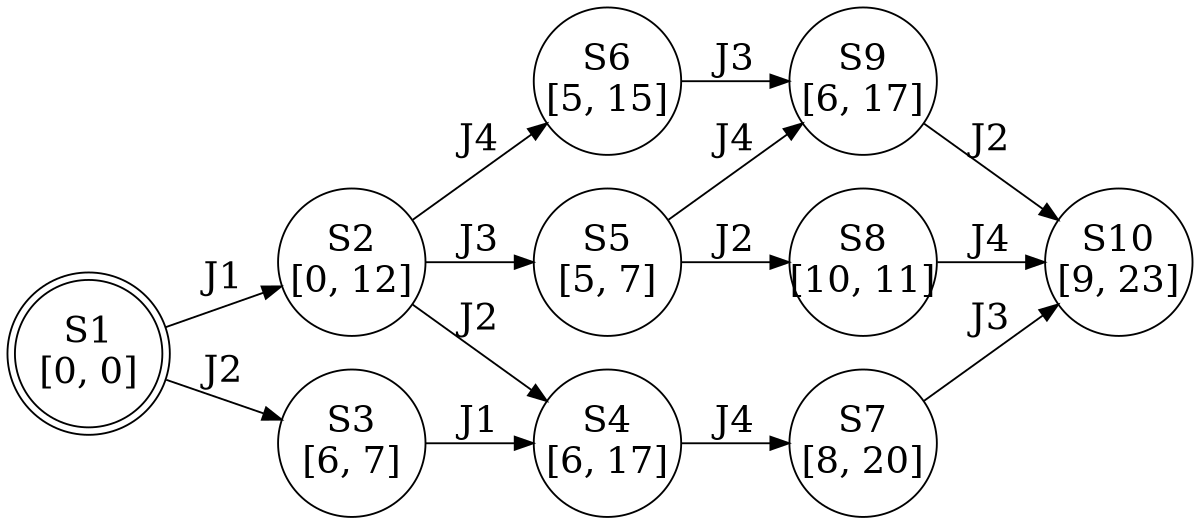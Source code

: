 digraph finite_state_machine {
rankdir = LR;
size = "8,5";
node [shape = doublecircle, fontsize = 20, fixedsize = true, width = 1.1, height = 1.1];
"S1\n[0, 0]";
node [shape = circle, fontsize = 20, fixedsize = true, width = 1.1, height = 1.1];
"S1\n[0, 0]" -> "S2\n[0, 12]" [label="J1", fontsize = 20];
"S1\n[0, 0]" -> "S3\n[6, 7]" [label="J2", fontsize = 20];
"S2\n[0, 12]" -> "S4\n[6, 17]" [label="J2", fontsize = 20];
"S2\n[0, 12]" -> "S5\n[5, 7]" [label="J3", fontsize = 20];
"S2\n[0, 12]" -> "S6\n[5, 15]" [label="J4", fontsize = 20];
"S3\n[6, 7]" -> "S4\n[6, 17]" [label="J1", fontsize = 20];
"S4\n[6, 17]" -> "S7\n[8, 20]" [label="J4", fontsize = 20];
"S5\n[5, 7]" -> "S8\n[10, 11]" [label="J2", fontsize = 20];
"S5\n[5, 7]" -> "S9\n[6, 17]" [label="J4", fontsize = 20];
"S6\n[5, 15]" -> "S9\n[6, 17]" [label="J3", fontsize = 20];
"S7\n[8, 20]" -> "S10\n[9, 23]" [label="J3", fontsize = 20];
"S8\n[10, 11]" -> "S10\n[9, 23]" [label="J4", fontsize = 20];
"S9\n[6, 17]" -> "S10\n[9, 23]" [label="J2", fontsize = 20];
}